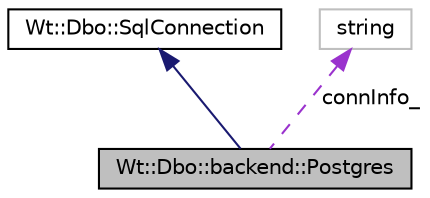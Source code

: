digraph "Wt::Dbo::backend::Postgres"
{
 // LATEX_PDF_SIZE
  edge [fontname="Helvetica",fontsize="10",labelfontname="Helvetica",labelfontsize="10"];
  node [fontname="Helvetica",fontsize="10",shape=record];
  Node1 [label="Wt::Dbo::backend::Postgres",height=0.2,width=0.4,color="black", fillcolor="grey75", style="filled", fontcolor="black",tooltip="A PostgreSQL connection."];
  Node2 -> Node1 [dir="back",color="midnightblue",fontsize="10",style="solid"];
  Node2 [label="Wt::Dbo::SqlConnection",height=0.2,width=0.4,color="black", fillcolor="white", style="filled",URL="$classWt_1_1Dbo_1_1SqlConnection.html",tooltip="Abstract base class for an SQL connection."];
  Node3 -> Node1 [dir="back",color="darkorchid3",fontsize="10",style="dashed",label=" connInfo_" ];
  Node3 [label="string",height=0.2,width=0.4,color="grey75", fillcolor="white", style="filled",tooltip=" "];
}
